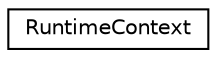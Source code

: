 digraph "Graphical Class Hierarchy"
{
  edge [fontname="Helvetica",fontsize="10",labelfontname="Helvetica",labelfontsize="10"];
  node [fontname="Helvetica",fontsize="10",shape=record];
  rankdir="LR";
  Node1 [label="RuntimeContext",height=0.2,width=0.4,color="black", fillcolor="white", style="filled",URL="$dd/de6/class_runtime_context.html",tooltip="Helper class used by events generated code to get access to various things without including &quot;heavy&quot; ..."];
}
